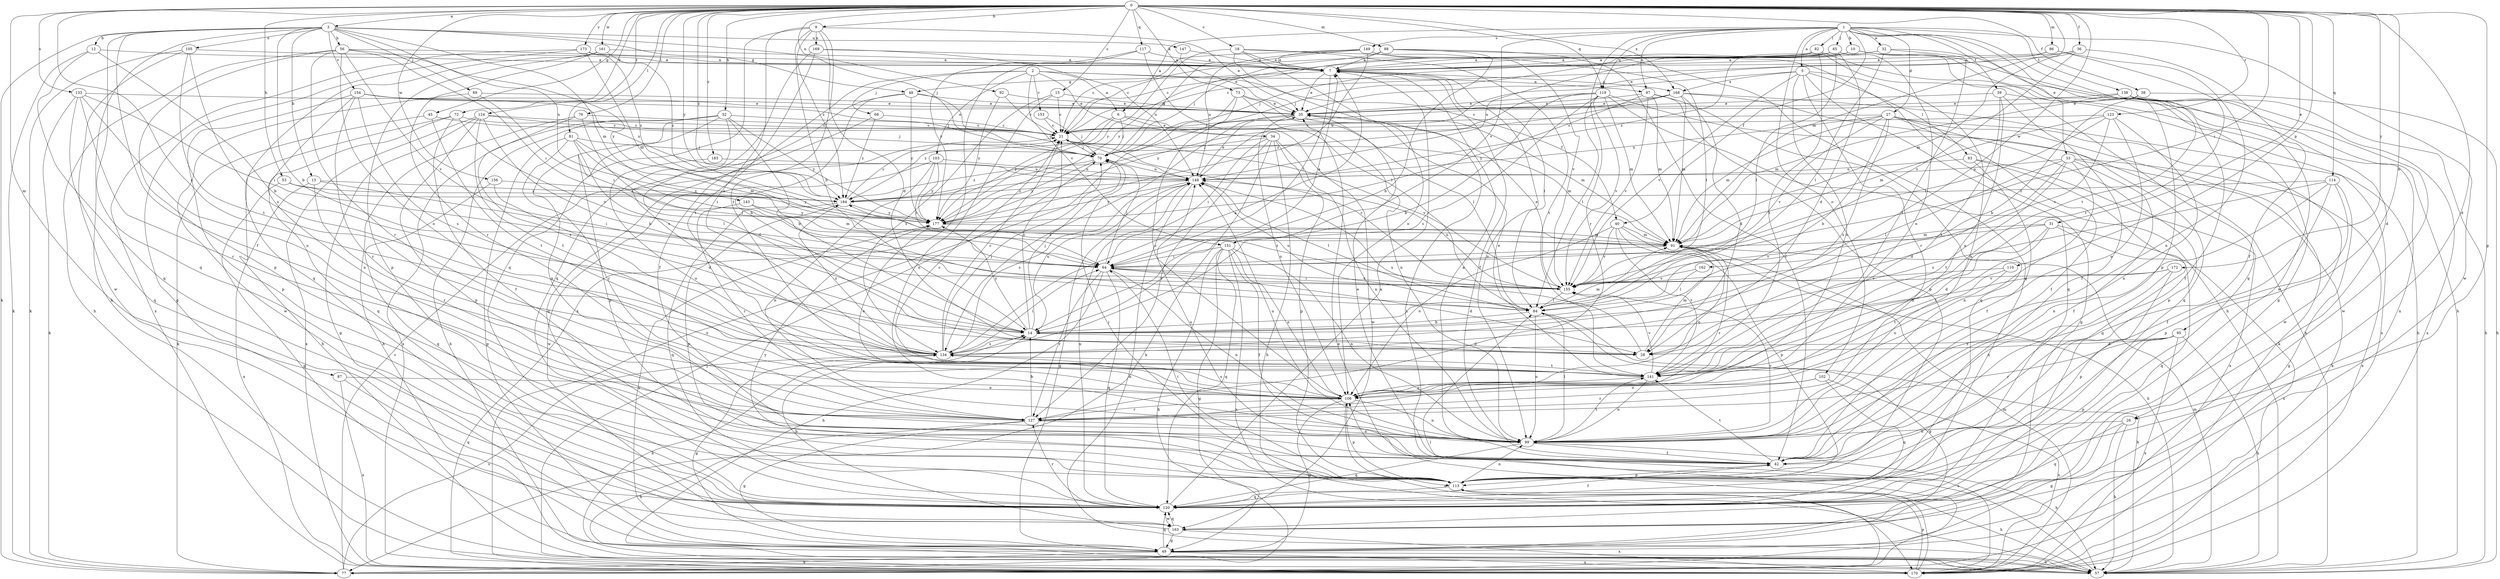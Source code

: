 strict digraph  {
0;
1;
2;
3;
5;
6;
7;
9;
10;
12;
13;
14;
15;
18;
21;
26;
27;
28;
31;
32;
33;
34;
35;
36;
38;
39;
40;
42;
45;
48;
49;
52;
53;
56;
57;
64;
65;
68;
69;
70;
72;
73;
77;
79;
81;
82;
83;
84;
86;
87;
88;
91;
92;
95;
97;
99;
102;
103;
105;
106;
110;
113;
114;
117;
119;
120;
123;
124;
127;
133;
134;
138;
141;
143;
147;
148;
149;
151;
153;
154;
155;
156;
161;
162;
163;
168;
169;
170;
172;
173;
177;
183;
184;
0 -> 3  [label=a];
0 -> 9  [label=b];
0 -> 15  [label=c];
0 -> 18  [label=c];
0 -> 26  [label=d];
0 -> 31  [label=e];
0 -> 36  [label=f];
0 -> 38  [label=f];
0 -> 45  [label=g];
0 -> 52  [label=h];
0 -> 53  [label=h];
0 -> 64  [label=i];
0 -> 72  [label=k];
0 -> 73  [label=k];
0 -> 79  [label=l];
0 -> 81  [label=l];
0 -> 86  [label=m];
0 -> 87  [label=m];
0 -> 88  [label=m];
0 -> 91  [label=m];
0 -> 92  [label=n];
0 -> 95  [label=n];
0 -> 110  [label=p];
0 -> 113  [label=p];
0 -> 114  [label=q];
0 -> 117  [label=q];
0 -> 119  [label=q];
0 -> 123  [label=r];
0 -> 124  [label=r];
0 -> 133  [label=s];
0 -> 134  [label=s];
0 -> 156  [label=w];
0 -> 161  [label=w];
0 -> 162  [label=w];
0 -> 168  [label=x];
0 -> 172  [label=y];
0 -> 173  [label=y];
0 -> 177  [label=y];
0 -> 183  [label=z];
0 -> 184  [label=z];
1 -> 5  [label=a];
1 -> 6  [label=a];
1 -> 10  [label=b];
1 -> 26  [label=d];
1 -> 27  [label=d];
1 -> 32  [label=e];
1 -> 33  [label=e];
1 -> 39  [label=f];
1 -> 40  [label=f];
1 -> 65  [label=j];
1 -> 82  [label=l];
1 -> 97  [label=n];
1 -> 102  [label=o];
1 -> 119  [label=q];
1 -> 127  [label=r];
1 -> 138  [label=t];
1 -> 141  [label=t];
1 -> 149  [label=v];
1 -> 151  [label=v];
1 -> 163  [label=w];
2 -> 6  [label=a];
2 -> 34  [label=e];
2 -> 40  [label=f];
2 -> 42  [label=f];
2 -> 68  [label=j];
2 -> 97  [label=n];
2 -> 103  [label=o];
2 -> 151  [label=v];
2 -> 153  [label=v];
3 -> 12  [label=b];
3 -> 13  [label=b];
3 -> 14  [label=b];
3 -> 42  [label=f];
3 -> 48  [label=g];
3 -> 56  [label=h];
3 -> 57  [label=h];
3 -> 69  [label=j];
3 -> 70  [label=j];
3 -> 77  [label=k];
3 -> 91  [label=m];
3 -> 105  [label=o];
3 -> 120  [label=q];
3 -> 143  [label=u];
3 -> 147  [label=u];
3 -> 154  [label=v];
5 -> 83  [label=l];
5 -> 99  [label=n];
5 -> 106  [label=o];
5 -> 120  [label=q];
5 -> 127  [label=r];
5 -> 148  [label=u];
5 -> 155  [label=v];
5 -> 168  [label=x];
6 -> 34  [label=e];
6 -> 70  [label=j];
6 -> 163  [label=w];
6 -> 177  [label=y];
6 -> 184  [label=z];
7 -> 35  [label=e];
7 -> 42  [label=f];
7 -> 48  [label=g];
7 -> 64  [label=i];
7 -> 84  [label=l];
7 -> 99  [label=n];
7 -> 168  [label=x];
9 -> 14  [label=b];
9 -> 28  [label=d];
9 -> 35  [label=e];
9 -> 120  [label=q];
9 -> 134  [label=s];
9 -> 141  [label=t];
9 -> 169  [label=x];
9 -> 184  [label=z];
10 -> 7  [label=a];
10 -> 49  [label=g];
10 -> 57  [label=h];
10 -> 70  [label=j];
10 -> 113  [label=p];
10 -> 148  [label=u];
12 -> 7  [label=a];
12 -> 14  [label=b];
12 -> 77  [label=k];
12 -> 120  [label=q];
13 -> 64  [label=i];
13 -> 127  [label=r];
13 -> 170  [label=x];
13 -> 184  [label=z];
14 -> 21  [label=c];
14 -> 28  [label=d];
14 -> 70  [label=j];
14 -> 91  [label=m];
14 -> 134  [label=s];
14 -> 148  [label=u];
14 -> 177  [label=y];
15 -> 21  [label=c];
15 -> 35  [label=e];
15 -> 99  [label=n];
15 -> 134  [label=s];
18 -> 7  [label=a];
18 -> 106  [label=o];
18 -> 141  [label=t];
18 -> 155  [label=v];
18 -> 170  [label=x];
18 -> 177  [label=y];
21 -> 70  [label=j];
21 -> 91  [label=m];
21 -> 155  [label=v];
26 -> 49  [label=g];
26 -> 57  [label=h];
26 -> 99  [label=n];
26 -> 120  [label=q];
27 -> 14  [label=b];
27 -> 21  [label=c];
27 -> 42  [label=f];
27 -> 77  [label=k];
27 -> 91  [label=m];
27 -> 113  [label=p];
27 -> 134  [label=s];
27 -> 148  [label=u];
27 -> 155  [label=v];
27 -> 163  [label=w];
28 -> 91  [label=m];
28 -> 148  [label=u];
31 -> 28  [label=d];
31 -> 91  [label=m];
31 -> 120  [label=q];
31 -> 141  [label=t];
31 -> 155  [label=v];
31 -> 170  [label=x];
32 -> 7  [label=a];
32 -> 84  [label=l];
32 -> 141  [label=t];
32 -> 163  [label=w];
32 -> 184  [label=z];
33 -> 28  [label=d];
33 -> 42  [label=f];
33 -> 77  [label=k];
33 -> 84  [label=l];
33 -> 99  [label=n];
33 -> 141  [label=t];
33 -> 148  [label=u];
33 -> 170  [label=x];
34 -> 57  [label=h];
34 -> 64  [label=i];
34 -> 70  [label=j];
34 -> 77  [label=k];
34 -> 99  [label=n];
34 -> 113  [label=p];
34 -> 127  [label=r];
35 -> 21  [label=c];
35 -> 91  [label=m];
35 -> 106  [label=o];
35 -> 134  [label=s];
36 -> 7  [label=a];
36 -> 21  [label=c];
36 -> 42  [label=f];
36 -> 91  [label=m];
36 -> 155  [label=v];
38 -> 14  [label=b];
38 -> 35  [label=e];
38 -> 57  [label=h];
39 -> 35  [label=e];
39 -> 42  [label=f];
39 -> 106  [label=o];
39 -> 141  [label=t];
39 -> 170  [label=x];
40 -> 57  [label=h];
40 -> 91  [label=m];
40 -> 106  [label=o];
40 -> 113  [label=p];
40 -> 141  [label=t];
40 -> 155  [label=v];
42 -> 7  [label=a];
42 -> 35  [label=e];
42 -> 113  [label=p];
42 -> 141  [label=t];
42 -> 148  [label=u];
45 -> 21  [label=c];
45 -> 77  [label=k];
45 -> 141  [label=t];
48 -> 14  [label=b];
48 -> 35  [label=e];
48 -> 134  [label=s];
48 -> 148  [label=u];
48 -> 177  [label=y];
49 -> 57  [label=h];
49 -> 77  [label=k];
49 -> 120  [label=q];
49 -> 170  [label=x];
49 -> 177  [label=y];
52 -> 14  [label=b];
52 -> 21  [label=c];
52 -> 28  [label=d];
52 -> 57  [label=h];
52 -> 99  [label=n];
52 -> 113  [label=p];
52 -> 170  [label=x];
52 -> 177  [label=y];
53 -> 49  [label=g];
53 -> 177  [label=y];
53 -> 184  [label=z];
56 -> 7  [label=a];
56 -> 57  [label=h];
56 -> 64  [label=i];
56 -> 106  [label=o];
56 -> 113  [label=p];
56 -> 127  [label=r];
56 -> 155  [label=v];
56 -> 177  [label=y];
57 -> 91  [label=m];
57 -> 106  [label=o];
64 -> 7  [label=a];
64 -> 28  [label=d];
64 -> 57  [label=h];
64 -> 70  [label=j];
64 -> 99  [label=n];
64 -> 120  [label=q];
64 -> 127  [label=r];
64 -> 155  [label=v];
65 -> 7  [label=a];
65 -> 21  [label=c];
65 -> 28  [label=d];
65 -> 70  [label=j];
65 -> 84  [label=l];
65 -> 106  [label=o];
68 -> 21  [label=c];
68 -> 120  [label=q];
68 -> 184  [label=z];
69 -> 35  [label=e];
69 -> 64  [label=i];
69 -> 163  [label=w];
70 -> 148  [label=u];
70 -> 177  [label=y];
70 -> 184  [label=z];
72 -> 21  [label=c];
72 -> 42  [label=f];
72 -> 57  [label=h];
72 -> 120  [label=q];
72 -> 155  [label=v];
73 -> 35  [label=e];
73 -> 84  [label=l];
73 -> 99  [label=n];
73 -> 106  [label=o];
73 -> 170  [label=x];
77 -> 21  [label=c];
77 -> 84  [label=l];
77 -> 106  [label=o];
77 -> 134  [label=s];
79 -> 21  [label=c];
79 -> 57  [label=h];
79 -> 84  [label=l];
79 -> 134  [label=s];
81 -> 49  [label=g];
81 -> 64  [label=i];
81 -> 70  [label=j];
81 -> 84  [label=l];
81 -> 91  [label=m];
81 -> 127  [label=r];
82 -> 7  [label=a];
82 -> 21  [label=c];
82 -> 70  [label=j];
82 -> 120  [label=q];
82 -> 141  [label=t];
82 -> 170  [label=x];
83 -> 42  [label=f];
83 -> 120  [label=q];
83 -> 148  [label=u];
83 -> 170  [label=x];
84 -> 14  [label=b];
84 -> 49  [label=g];
84 -> 57  [label=h];
84 -> 99  [label=n];
84 -> 148  [label=u];
86 -> 7  [label=a];
86 -> 35  [label=e];
86 -> 99  [label=n];
86 -> 141  [label=t];
87 -> 106  [label=o];
87 -> 120  [label=q];
87 -> 170  [label=x];
88 -> 7  [label=a];
88 -> 14  [label=b];
88 -> 42  [label=f];
88 -> 57  [label=h];
88 -> 177  [label=y];
91 -> 64  [label=i];
91 -> 106  [label=o];
91 -> 127  [label=r];
92 -> 21  [label=c];
92 -> 35  [label=e];
92 -> 177  [label=y];
95 -> 28  [label=d];
95 -> 57  [label=h];
95 -> 113  [label=p];
95 -> 127  [label=r];
95 -> 134  [label=s];
95 -> 170  [label=x];
97 -> 35  [label=e];
97 -> 91  [label=m];
97 -> 113  [label=p];
97 -> 120  [label=q];
97 -> 155  [label=v];
97 -> 177  [label=y];
99 -> 42  [label=f];
99 -> 57  [label=h];
99 -> 84  [label=l];
99 -> 120  [label=q];
99 -> 141  [label=t];
99 -> 148  [label=u];
99 -> 155  [label=v];
102 -> 106  [label=o];
102 -> 120  [label=q];
102 -> 127  [label=r];
102 -> 170  [label=x];
103 -> 64  [label=i];
103 -> 99  [label=n];
103 -> 148  [label=u];
103 -> 163  [label=w];
103 -> 177  [label=y];
105 -> 7  [label=a];
105 -> 77  [label=k];
105 -> 134  [label=s];
105 -> 141  [label=t];
105 -> 163  [label=w];
106 -> 21  [label=c];
106 -> 49  [label=g];
106 -> 99  [label=n];
106 -> 113  [label=p];
106 -> 127  [label=r];
106 -> 134  [label=s];
110 -> 106  [label=o];
110 -> 141  [label=t];
110 -> 155  [label=v];
113 -> 57  [label=h];
113 -> 64  [label=i];
113 -> 70  [label=j];
113 -> 99  [label=n];
113 -> 120  [label=q];
113 -> 177  [label=y];
114 -> 42  [label=f];
114 -> 49  [label=g];
114 -> 99  [label=n];
114 -> 113  [label=p];
114 -> 134  [label=s];
114 -> 184  [label=z];
117 -> 7  [label=a];
117 -> 84  [label=l];
117 -> 170  [label=x];
117 -> 177  [label=y];
119 -> 14  [label=b];
119 -> 35  [label=e];
119 -> 49  [label=g];
119 -> 57  [label=h];
119 -> 84  [label=l];
119 -> 91  [label=m];
119 -> 134  [label=s];
119 -> 155  [label=v];
119 -> 177  [label=y];
120 -> 7  [label=a];
120 -> 42  [label=f];
120 -> 127  [label=r];
120 -> 148  [label=u];
120 -> 163  [label=w];
123 -> 21  [label=c];
123 -> 64  [label=i];
123 -> 91  [label=m];
123 -> 99  [label=n];
123 -> 106  [label=o];
123 -> 155  [label=v];
124 -> 14  [label=b];
124 -> 21  [label=c];
124 -> 49  [label=g];
124 -> 70  [label=j];
124 -> 113  [label=p];
124 -> 141  [label=t];
124 -> 170  [label=x];
127 -> 14  [label=b];
127 -> 49  [label=g];
127 -> 57  [label=h];
127 -> 99  [label=n];
133 -> 35  [label=e];
133 -> 64  [label=i];
133 -> 77  [label=k];
133 -> 106  [label=o];
133 -> 120  [label=q];
133 -> 127  [label=r];
134 -> 7  [label=a];
134 -> 21  [label=c];
134 -> 49  [label=g];
134 -> 64  [label=i];
134 -> 70  [label=j];
134 -> 141  [label=t];
134 -> 184  [label=z];
138 -> 35  [label=e];
138 -> 42  [label=f];
138 -> 57  [label=h];
138 -> 91  [label=m];
138 -> 163  [label=w];
138 -> 170  [label=x];
141 -> 35  [label=e];
141 -> 99  [label=n];
141 -> 106  [label=o];
141 -> 155  [label=v];
143 -> 91  [label=m];
143 -> 127  [label=r];
143 -> 177  [label=y];
147 -> 7  [label=a];
147 -> 35  [label=e];
148 -> 35  [label=e];
148 -> 49  [label=g];
148 -> 57  [label=h];
148 -> 84  [label=l];
148 -> 134  [label=s];
148 -> 177  [label=y];
148 -> 184  [label=z];
149 -> 7  [label=a];
149 -> 21  [label=c];
149 -> 70  [label=j];
149 -> 84  [label=l];
149 -> 120  [label=q];
149 -> 148  [label=u];
149 -> 177  [label=y];
151 -> 42  [label=f];
151 -> 49  [label=g];
151 -> 64  [label=i];
151 -> 77  [label=k];
151 -> 99  [label=n];
151 -> 106  [label=o];
151 -> 120  [label=q];
151 -> 170  [label=x];
153 -> 21  [label=c];
153 -> 70  [label=j];
154 -> 35  [label=e];
154 -> 70  [label=j];
154 -> 99  [label=n];
154 -> 113  [label=p];
154 -> 127  [label=r];
154 -> 134  [label=s];
154 -> 148  [label=u];
155 -> 21  [label=c];
155 -> 35  [label=e];
155 -> 64  [label=i];
155 -> 84  [label=l];
155 -> 148  [label=u];
155 -> 184  [label=z];
156 -> 28  [label=d];
156 -> 120  [label=q];
156 -> 184  [label=z];
161 -> 7  [label=a];
161 -> 113  [label=p];
161 -> 120  [label=q];
161 -> 127  [label=r];
161 -> 184  [label=z];
162 -> 84  [label=l];
162 -> 155  [label=v];
163 -> 14  [label=b];
163 -> 49  [label=g];
163 -> 120  [label=q];
163 -> 170  [label=x];
168 -> 21  [label=c];
168 -> 28  [label=d];
168 -> 35  [label=e];
168 -> 57  [label=h];
168 -> 91  [label=m];
168 -> 120  [label=q];
168 -> 184  [label=z];
169 -> 7  [label=a];
169 -> 120  [label=q];
169 -> 141  [label=t];
169 -> 148  [label=u];
170 -> 14  [label=b];
170 -> 35  [label=e];
170 -> 70  [label=j];
170 -> 91  [label=m];
170 -> 113  [label=p];
172 -> 14  [label=b];
172 -> 99  [label=n];
172 -> 113  [label=p];
172 -> 155  [label=v];
173 -> 7  [label=a];
173 -> 49  [label=g];
173 -> 91  [label=m];
173 -> 170  [label=x];
173 -> 184  [label=z];
177 -> 91  [label=m];
177 -> 106  [label=o];
183 -> 106  [label=o];
183 -> 148  [label=u];
184 -> 21  [label=c];
184 -> 113  [label=p];
184 -> 120  [label=q];
184 -> 177  [label=y];
}
